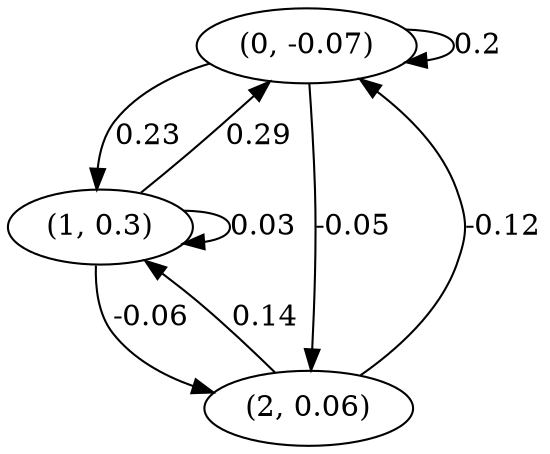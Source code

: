 digraph {
    0 [ label = "(0, -0.07)" ]
    1 [ label = "(1, 0.3)" ]
    2 [ label = "(2, 0.06)" ]
    0 -> 0 [ label = "0.2" ]
    1 -> 1 [ label = "0.03" ]
    1 -> 0 [ label = "0.29" ]
    2 -> 0 [ label = "-0.12" ]
    0 -> 1 [ label = "0.23" ]
    2 -> 1 [ label = "0.14" ]
    0 -> 2 [ label = "-0.05" ]
    1 -> 2 [ label = "-0.06" ]
}

